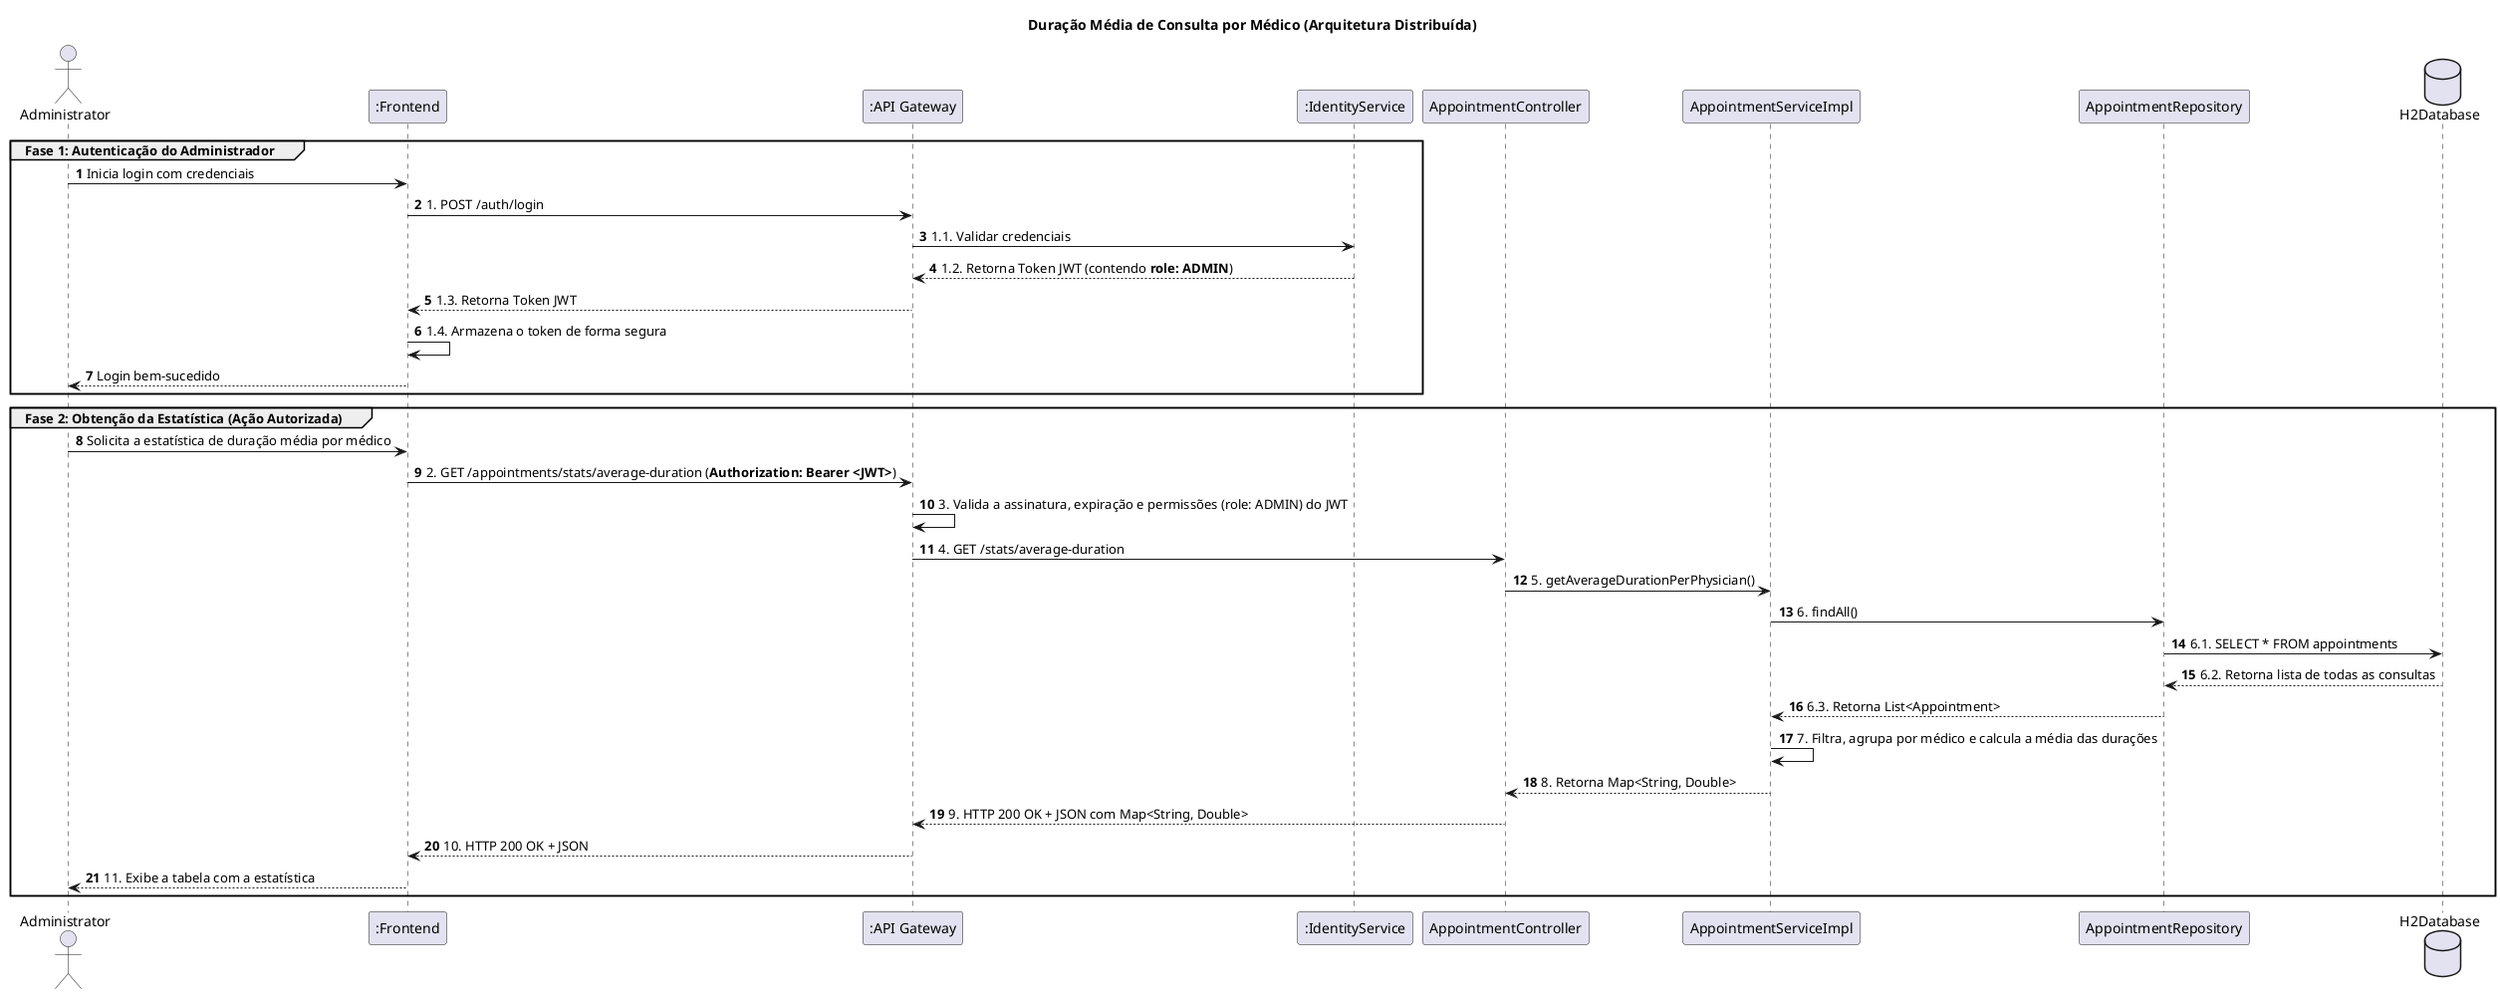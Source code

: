 @startuml
title Duração Média de Consulta por Médico (Arquitetura Distribuída)

actor "Administrator" as User
participant ":Frontend" as Frontend
participant ":API Gateway" as Gateway
participant ":IdentityService" as IdentityService
participant AppointmentController as Controller
participant AppointmentServiceImpl as Service
participant AppointmentRepository as Repo
database "H2Database" as DB

autonumber

group Fase 1: Autenticação do Administrador

    User -> Frontend : Inicia login com credenciais
    Frontend -> Gateway : 1. POST /auth/login
    Gateway -> IdentityService : 1.1. Validar credenciais
    IdentityService --> Gateway : 1.2. Retorna Token JWT (contendo **role: ADMIN**)
    Gateway --> Frontend : 1.3. Retorna Token JWT
    Frontend -> Frontend : 1.4. Armazena o token de forma segura
    Frontend --> User : Login bem-sucedido

end

group Fase 2: Obtenção da Estatística (Ação Autorizada)

    User -> Frontend : Solicita a estatística de duração média por médico

    Frontend -> Gateway : 2. GET /appointments/stats/average-duration (**Authorization: Bearer <JWT>**)

    Gateway -> Gateway : 3. Valida a assinatura, expiração e permissões (role: ADMIN) do JWT

    Gateway -> Controller : 4. GET /stats/average-duration

    Controller -> Service : 5. getAverageDurationPerPhysician()
    Service -> Repo : 6. findAll()
    Repo -> DB : 6.1. SELECT * FROM appointments
    DB --> Repo : 6.2. Retorna lista de todas as consultas
    Repo --> Service : 6.3. Retorna List<Appointment>
    Service -> Service : 7. Filtra, agrupa por médico e calcula a média das durações
    Service --> Controller : 8. Retorna Map<String, Double>

    Controller --> Gateway : 9. HTTP 200 OK + JSON com Map<String, Double>

    Gateway --> Frontend : 10. HTTP 200 OK + JSON

    Frontend --> User : 11. Exibe a tabela com a estatística

end
@enduml